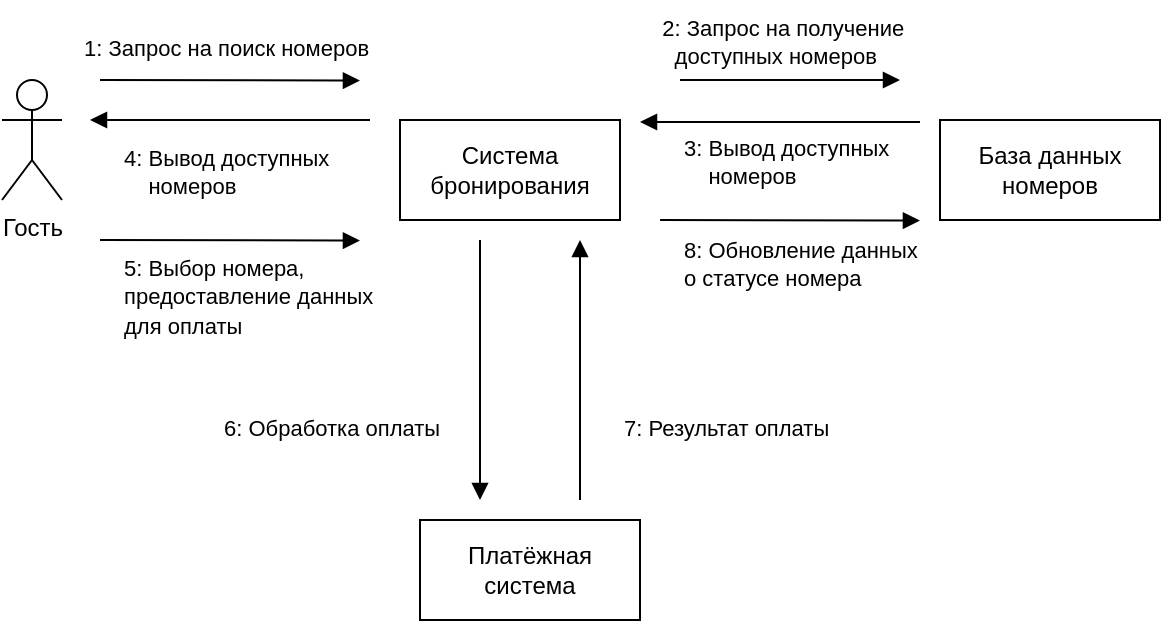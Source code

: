 <mxfile version="24.7.16">
  <diagram name="Page-1" id="58cdce13-f638-feb5-8d6f-7d28b1aa9fa0">
    <mxGraphModel dx="819" dy="435" grid="1" gridSize="10" guides="1" tooltips="1" connect="1" arrows="1" fold="1" page="1" pageScale="1" pageWidth="1100" pageHeight="850" background="none" math="0" shadow="0">
      <root>
        <mxCell id="0" />
        <mxCell id="1" parent="0" />
        <mxCell id="zUFT5uiJ4-HMPWwvaRdm-1" value="Гость" style="shape=umlActor;verticalLabelPosition=bottom;verticalAlign=top;html=1;" vertex="1" parent="1">
          <mxGeometry x="201" y="340" width="30" height="60" as="geometry" />
        </mxCell>
        <mxCell id="zUFT5uiJ4-HMPWwvaRdm-2" value="Система бронирования" style="html=1;whiteSpace=wrap;" vertex="1" parent="1">
          <mxGeometry x="400" y="360" width="110" height="50" as="geometry" />
        </mxCell>
        <mxCell id="zUFT5uiJ4-HMPWwvaRdm-3" value="База данных номеров" style="html=1;whiteSpace=wrap;" vertex="1" parent="1">
          <mxGeometry x="670" y="360" width="110" height="50" as="geometry" />
        </mxCell>
        <mxCell id="zUFT5uiJ4-HMPWwvaRdm-4" value="Платёжная система" style="html=1;whiteSpace=wrap;" vertex="1" parent="1">
          <mxGeometry x="410" y="560" width="110" height="50" as="geometry" />
        </mxCell>
        <mxCell id="zUFT5uiJ4-HMPWwvaRdm-8" value="&lt;span style=&quot;color: rgb(0, 0, 0); font-family: Helvetica; font-size: 11px; font-style: normal; font-variant-ligatures: normal; font-variant-caps: normal; font-weight: 400; letter-spacing: normal; orphans: 2; text-align: center; text-indent: 0px; text-transform: none; widows: 2; word-spacing: 0px; -webkit-text-stroke-width: 0px; white-space: nowrap; background-color: rgb(255, 255, 255); text-decoration-thickness: initial; text-decoration-style: initial; text-decoration-color: initial; display: inline !important; float: none;&quot;&gt;1:&amp;nbsp;&lt;/span&gt;&lt;span style=&quot;font-size: 11px; text-align: center; text-wrap: nowrap; background-color: rgb(255, 255, 255);&quot;&gt;Запрос на поиск&lt;/span&gt;&lt;span style=&quot;font-size: 11px; text-align: center; text-wrap: nowrap; background-color: rgb(255, 255, 255);&quot;&gt;&amp;nbsp;номеров&amp;nbsp;&lt;/span&gt;" style="text;whiteSpace=wrap;html=1;" vertex="1" parent="1">
          <mxGeometry x="240" y="310" width="180" height="40" as="geometry" />
        </mxCell>
        <mxCell id="zUFT5uiJ4-HMPWwvaRdm-9" value="&lt;span style=&quot;color: rgb(0, 0, 0); font-family: Helvetica; font-size: 11px; font-style: normal; font-variant-ligatures: normal; font-variant-caps: normal; font-weight: 400; letter-spacing: normal; orphans: 2; text-align: center; text-indent: 0px; text-transform: none; widows: 2; word-spacing: 0px; -webkit-text-stroke-width: 0px; white-space: nowrap; background-color: rgb(255, 255, 255); text-decoration-thickness: initial; text-decoration-style: initial; text-decoration-color: initial; display: inline !important; float: none;&quot;&gt;&amp;nbsp; &amp;nbsp;2: Запрос на получение&lt;br&gt;&amp;nbsp; &amp;nbsp; &amp;nbsp;доступных номеров&amp;nbsp;&lt;/span&gt;" style="text;whiteSpace=wrap;html=1;" vertex="1" parent="1">
          <mxGeometry x="520" y="300" width="120" height="40" as="geometry" />
        </mxCell>
        <mxCell id="zUFT5uiJ4-HMPWwvaRdm-10" value="" style="html=1;verticalAlign=bottom;endArrow=block;curved=0;rounded=0;entryX=0.833;entryY=0.75;entryDx=0;entryDy=0;entryPerimeter=0;" edge="1" parent="1">
          <mxGeometry relative="1" as="geometry">
            <mxPoint x="250.03" y="340" as="sourcePoint" />
            <mxPoint x="379.97" y="340.29" as="targetPoint" />
          </mxGeometry>
        </mxCell>
        <mxCell id="zUFT5uiJ4-HMPWwvaRdm-11" value="" style="html=1;verticalAlign=bottom;endArrow=block;curved=0;rounded=0;" edge="1" parent="1">
          <mxGeometry relative="1" as="geometry">
            <mxPoint x="540" y="340" as="sourcePoint" />
            <mxPoint x="650" y="340" as="targetPoint" />
            <Array as="points">
              <mxPoint x="600" y="340" />
            </Array>
          </mxGeometry>
        </mxCell>
        <mxCell id="zUFT5uiJ4-HMPWwvaRdm-12" value="&lt;span style=&quot;color: rgb(0, 0, 0); font-family: Helvetica; font-size: 11px; font-style: normal; font-variant-ligatures: normal; font-variant-caps: normal; font-weight: 400; letter-spacing: normal; orphans: 2; text-align: center; text-indent: 0px; text-transform: none; widows: 2; word-spacing: 0px; -webkit-text-stroke-width: 0px; white-space: nowrap; background-color: rgb(255, 255, 255); text-decoration-thickness: initial; text-decoration-style: initial; text-decoration-color: initial; display: inline !important; float: none;&quot;&gt;3: Вывод доступных&amp;nbsp;&lt;br&gt;&amp;nbsp; &amp;nbsp; номеров&amp;nbsp;&lt;/span&gt;" style="text;whiteSpace=wrap;html=1;" vertex="1" parent="1">
          <mxGeometry x="540" y="360" width="110" height="40" as="geometry" />
        </mxCell>
        <mxCell id="zUFT5uiJ4-HMPWwvaRdm-14" value="" style="html=1;verticalAlign=bottom;endArrow=block;curved=0;rounded=0;" edge="1" parent="1">
          <mxGeometry relative="1" as="geometry">
            <mxPoint x="385" y="360" as="sourcePoint" />
            <mxPoint x="245" y="360" as="targetPoint" />
          </mxGeometry>
        </mxCell>
        <mxCell id="zUFT5uiJ4-HMPWwvaRdm-15" value="" style="html=1;verticalAlign=bottom;endArrow=block;curved=0;rounded=0;" edge="1" parent="1">
          <mxGeometry relative="1" as="geometry">
            <mxPoint x="660" y="361" as="sourcePoint" />
            <mxPoint x="520" y="361" as="targetPoint" />
          </mxGeometry>
        </mxCell>
        <mxCell id="zUFT5uiJ4-HMPWwvaRdm-16" value="&lt;span style=&quot;color: rgb(0, 0, 0); font-family: Helvetica; font-size: 11px; font-style: normal; font-variant-ligatures: normal; font-variant-caps: normal; font-weight: 400; letter-spacing: normal; orphans: 2; text-align: center; text-indent: 0px; text-transform: none; widows: 2; word-spacing: 0px; -webkit-text-stroke-width: 0px; white-space: nowrap; background-color: rgb(255, 255, 255); text-decoration-thickness: initial; text-decoration-style: initial; text-decoration-color: initial; display: inline !important; float: none;&quot;&gt;4: Вывод доступных&amp;nbsp;&lt;br&gt;&amp;nbsp; &amp;nbsp; номеров&amp;nbsp;&lt;/span&gt;" style="text;whiteSpace=wrap;html=1;" vertex="1" parent="1">
          <mxGeometry x="260" y="365" width="110" height="40" as="geometry" />
        </mxCell>
        <mxCell id="zUFT5uiJ4-HMPWwvaRdm-18" value="" style="html=1;verticalAlign=bottom;endArrow=block;curved=0;rounded=0;entryX=0.833;entryY=0.75;entryDx=0;entryDy=0;entryPerimeter=0;" edge="1" parent="1">
          <mxGeometry relative="1" as="geometry">
            <mxPoint x="250.03" y="420" as="sourcePoint" />
            <mxPoint x="379.97" y="420.29" as="targetPoint" />
          </mxGeometry>
        </mxCell>
        <mxCell id="zUFT5uiJ4-HMPWwvaRdm-19" value="&lt;span style=&quot;color: rgb(0, 0, 0); font-family: Helvetica; font-size: 11px; font-style: normal; font-variant-ligatures: normal; font-variant-caps: normal; font-weight: 400; letter-spacing: normal; orphans: 2; text-align: center; text-indent: 0px; text-transform: none; widows: 2; word-spacing: 0px; -webkit-text-stroke-width: 0px; white-space: nowrap; background-color: rgb(255, 255, 255); text-decoration-thickness: initial; text-decoration-style: initial; text-decoration-color: initial; display: inline !important; float: none;&quot;&gt;5: Выбор номера,&amp;nbsp;&lt;br&gt;предоставление данных&lt;br&gt;для оплаты&amp;nbsp;&amp;nbsp;&lt;/span&gt;" style="text;whiteSpace=wrap;html=1;" vertex="1" parent="1">
          <mxGeometry x="260" y="420" width="120" height="40" as="geometry" />
        </mxCell>
        <mxCell id="zUFT5uiJ4-HMPWwvaRdm-20" value="" style="html=1;verticalAlign=bottom;endArrow=block;curved=0;rounded=0;" edge="1" parent="1">
          <mxGeometry relative="1" as="geometry">
            <mxPoint x="440" y="420" as="sourcePoint" />
            <mxPoint x="440" y="550" as="targetPoint" />
          </mxGeometry>
        </mxCell>
        <mxCell id="zUFT5uiJ4-HMPWwvaRdm-21" value="&lt;span style=&quot;color: rgb(0, 0, 0); font-family: Helvetica; font-size: 11px; font-style: normal; font-variant-ligatures: normal; font-variant-caps: normal; font-weight: 400; letter-spacing: normal; orphans: 2; text-align: center; text-indent: 0px; text-transform: none; widows: 2; word-spacing: 0px; -webkit-text-stroke-width: 0px; white-space: nowrap; background-color: rgb(255, 255, 255); text-decoration-thickness: initial; text-decoration-style: initial; text-decoration-color: initial; display: inline !important; float: none;&quot;&gt;6: Обработка оплаты&lt;/span&gt;" style="text;whiteSpace=wrap;html=1;" vertex="1" parent="1">
          <mxGeometry x="310" y="500" width="100" height="40" as="geometry" />
        </mxCell>
        <mxCell id="zUFT5uiJ4-HMPWwvaRdm-22" value="" style="html=1;verticalAlign=bottom;endArrow=block;curved=0;rounded=0;" edge="1" parent="1">
          <mxGeometry relative="1" as="geometry">
            <mxPoint x="490" y="550" as="sourcePoint" />
            <mxPoint x="490" y="420" as="targetPoint" />
          </mxGeometry>
        </mxCell>
        <mxCell id="zUFT5uiJ4-HMPWwvaRdm-23" value="&lt;span style=&quot;color: rgb(0, 0, 0); font-family: Helvetica; font-size: 11px; font-style: normal; font-variant-ligatures: normal; font-variant-caps: normal; font-weight: 400; letter-spacing: normal; orphans: 2; text-align: center; text-indent: 0px; text-transform: none; widows: 2; word-spacing: 0px; -webkit-text-stroke-width: 0px; white-space: nowrap; background-color: rgb(255, 255, 255); text-decoration-thickness: initial; text-decoration-style: initial; text-decoration-color: initial; display: inline !important; float: none;&quot;&gt;7: Результат оплаты&lt;/span&gt;" style="text;whiteSpace=wrap;html=1;" vertex="1" parent="1">
          <mxGeometry x="510" y="500" width="100" height="40" as="geometry" />
        </mxCell>
        <mxCell id="zUFT5uiJ4-HMPWwvaRdm-24" value="" style="html=1;verticalAlign=bottom;endArrow=block;curved=0;rounded=0;entryX=0.833;entryY=0.75;entryDx=0;entryDy=0;entryPerimeter=0;" edge="1" parent="1">
          <mxGeometry relative="1" as="geometry">
            <mxPoint x="530.03" y="410" as="sourcePoint" />
            <mxPoint x="659.97" y="410.29" as="targetPoint" />
          </mxGeometry>
        </mxCell>
        <mxCell id="zUFT5uiJ4-HMPWwvaRdm-25" value="&lt;span style=&quot;color: rgb(0, 0, 0); font-family: Helvetica; font-size: 11px; font-style: normal; font-variant-ligatures: normal; font-variant-caps: normal; font-weight: 400; letter-spacing: normal; orphans: 2; text-align: center; text-indent: 0px; text-transform: none; widows: 2; word-spacing: 0px; -webkit-text-stroke-width: 0px; white-space: nowrap; background-color: rgb(255, 255, 255); text-decoration-thickness: initial; text-decoration-style: initial; text-decoration-color: initial; display: inline !important; float: none;&quot;&gt;8: Обновление данных&lt;br&gt;о статусе номера&lt;/span&gt;" style="text;whiteSpace=wrap;html=1;" vertex="1" parent="1">
          <mxGeometry x="539.97" y="410.57" width="100" height="40" as="geometry" />
        </mxCell>
      </root>
    </mxGraphModel>
  </diagram>
</mxfile>

